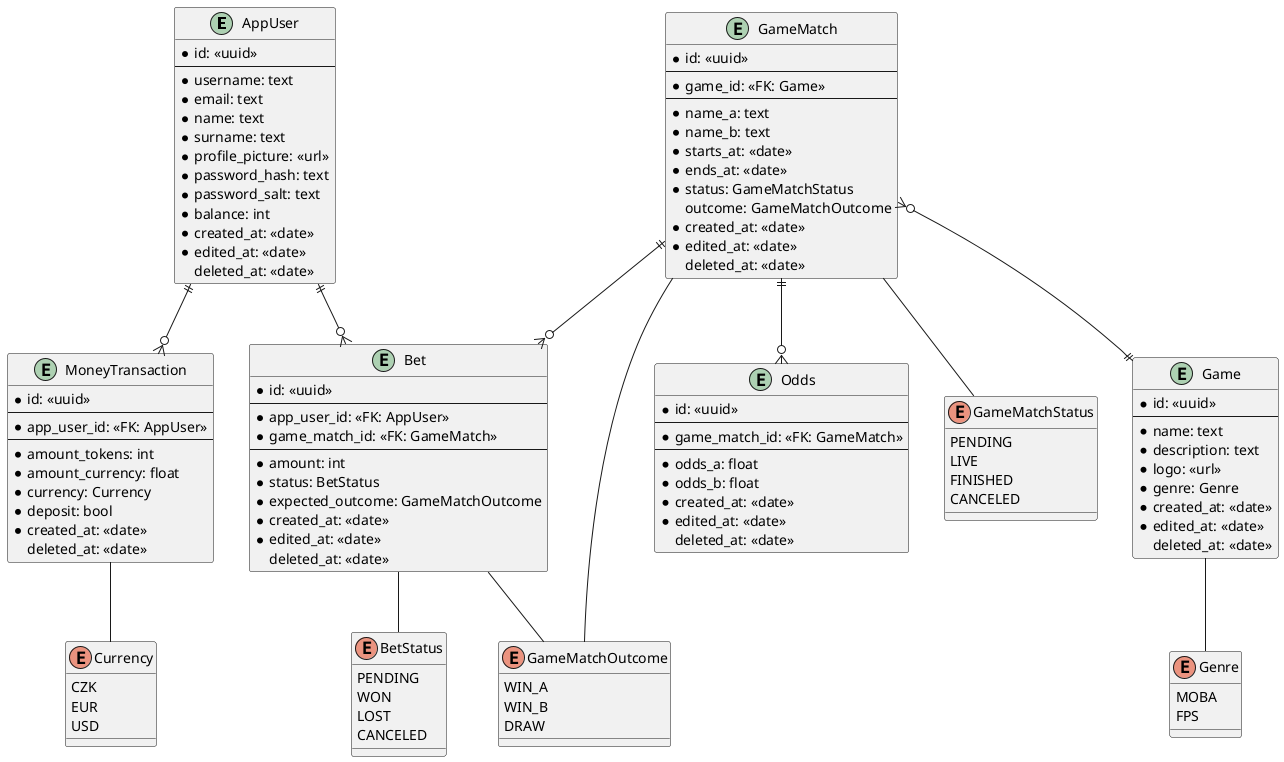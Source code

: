 @startuml starbet-live

entity AppUser {
    * id: <<uuid>>
    ---
    * username: text
    * email: text
    * name: text
    * surname: text
    * profile_picture: <<url>>
    * password_hash: text
    * password_salt: text
    * balance: int
    * created_at: <<date>>
    * edited_at: <<date>>
    deleted_at: <<date>>
}

entity GameMatch {
    * id: <<uuid>>
    ---
    * game_id: <<FK: Game>>
    ---
    * name_a: text
    * name_b: text
    * starts_at: <<date>>
    * ends_at: <<date>>
    * status: GameMatchStatus
    outcome: GameMatchOutcome
    * created_at: <<date>>
    * edited_at: <<date>>
    deleted_at: <<date>>
}

enum GameMatchStatus {
    PENDING
    LIVE
    FINISHED
    CANCELED
}

enum BetStatus {
    PENDING
    WON
    LOST
    CANCELED
}

enum GameMatchOutcome {
    WIN_A
    WIN_B
    DRAW
}

entity Game {
    * id: <<uuid>>
    ---
    * name: text
    * description: text
    * logo: <<url>>
    * genre: Genre
    * created_at: <<date>>
    * edited_at: <<date>>
    deleted_at: <<date>>
}

entity Bet {
    * id: <<uuid>>
    ---
    * app_user_id: <<FK: AppUser>>
    * game_match_id: <<FK: GameMatch>>
    ---
    * amount: int
    * status: BetStatus
    * expected_outcome: GameMatchOutcome
    * created_at: <<date>>
    * edited_at: <<date>>
    deleted_at: <<date>>
}

entity Odds {
    * id: <<uuid>>
    ---
    * game_match_id: <<FK: GameMatch>>
    ---
    * odds_a: float
    * odds_b: float
    * created_at: <<date>>
    * edited_at: <<date>>
    deleted_at: <<date>>
}

entity MoneyTransaction {
    * id: <<uuid>>
    ---
    * app_user_id: <<FK: AppUser>>
    ---
    * amount_tokens: int
    * amount_currency: float
    * currency: Currency
    * deposit: bool
    * created_at: <<date>>
    deleted_at: <<date>>
}

enum Currency {
    CZK
    EUR
    USD
}

enum Genre {
    MOBA
    FPS
}

GameMatch }o--|| Game
GameMatch ||--o{ Bet
GameMatch ||--o{ Odds
AppUser ||--o{ Bet
AppUser ||--o{ MoneyTransaction
GameMatch -- GameMatchStatus
Game -- Genre
MoneyTransaction -- Currency
Bet -- BetStatus
Bet -- GameMatchOutcome
GameMatch -- GameMatchOutcome

@enduml